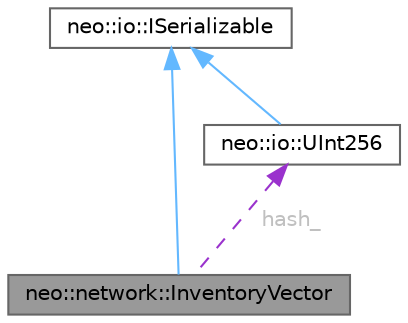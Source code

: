 digraph "neo::network::InventoryVector"
{
 // LATEX_PDF_SIZE
  bgcolor="transparent";
  edge [fontname=Helvetica,fontsize=10,labelfontname=Helvetica,labelfontsize=10];
  node [fontname=Helvetica,fontsize=10,shape=box,height=0.2,width=0.4];
  Node1 [id="Node000001",label="neo::network::InventoryVector",height=0.2,width=0.4,color="gray40", fillcolor="grey60", style="filled", fontcolor="black",tooltip="Represents an inventory vector used in network messages."];
  Node2 -> Node1 [id="edge4_Node000001_Node000002",dir="back",color="steelblue1",style="solid",tooltip=" "];
  Node2 [id="Node000002",label="neo::io::ISerializable",height=0.2,width=0.4,color="gray40", fillcolor="white", style="filled",URL="$classneo_1_1io_1_1_i_serializable.html",tooltip="Interface for objects that can be serialized/deserialized."];
  Node3 -> Node1 [id="edge5_Node000001_Node000003",dir="back",color="darkorchid3",style="dashed",tooltip=" ",label=<<TABLE CELLBORDER="0" BORDER="0"><TR><TD VALIGN="top" ALIGN="LEFT" CELLPADDING="1" CELLSPACING="0">hash_</TD></TR>
</TABLE>> ,fontcolor="grey" ];
  Node3 [id="Node000003",label="neo::io::UInt256",height=0.2,width=0.4,color="gray40", fillcolor="white", style="filled",URL="$classneo_1_1io_1_1_u_int256.html",tooltip="Represents a 256-bit unsigned integer."];
  Node2 -> Node3 [id="edge6_Node000003_Node000002",dir="back",color="steelblue1",style="solid",tooltip=" "];
}
